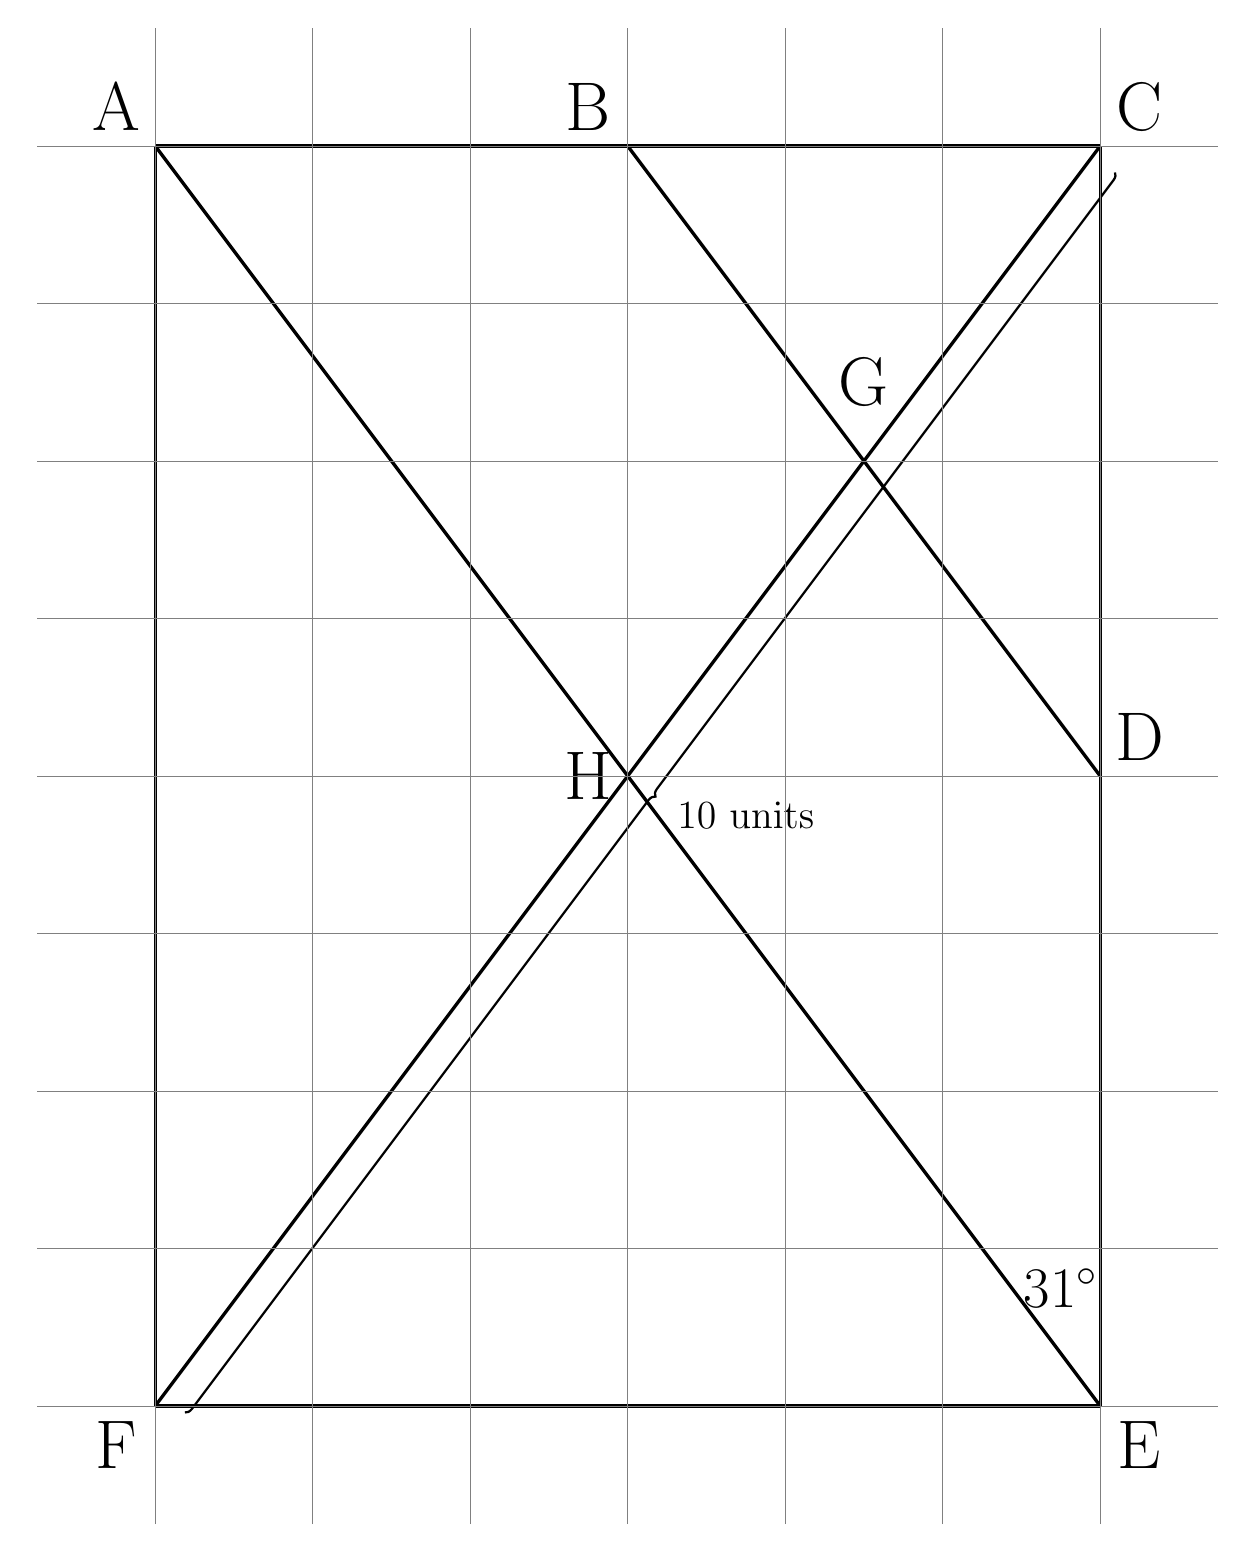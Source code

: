 \usetikzlibrary{decorations.pathreplacing}
\begin{tikzpicture}

	\node (0) at (0, 0) {};
	\node (1) at (-6, 8) {};
	\node (2) at (6, 8) {};
	\node (3) at (-6, -8) {};
	\node (4) at (6, -8) {};
	\node (5) at (0, 8) {};
	\node (6) at (6,0) {};

	\draw [very thick] (1.center) to (2.center);
	\draw [very thick] (2.center) to (4.center);
	\draw [very thick] (4.center) to (3.center);
	\draw [very thick] (3.center) to (1.center);
	\draw [very thick] (1.center) to (4.center);
	\draw [very thick] (3.center) to (2.center);
	\draw [very thick] (5.center) to (6.center);
	\draw [thick, decoration={brace,raise=10 pt},decorate] (2) -- (3);

\node at (-6.5,8.5) 	{\Huge A};
\node at (-0.5,8.5) 	{\Huge B};
\node at (6.5,8.5) 		{\Huge C};
\node at (-0.5,0) 		{\Huge H};
\node at (3,5) {\Huge G};
\node at (6.5,0.5) {\Huge D};
\node at (6.5,-8.5) {\Huge E};
\node at (5.5,-6.5) 	{\huge $31^\circ$};
\node at (-6.5,-8.5) 	{\Huge F};
\node at (1.5,-0.5) {\Large 10 units};
\draw [help lines, step=2cm] (-7.5,-9.5) grid (7.5,9.5);
\end{tikzpicture}
